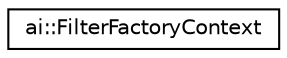 digraph "Graphical Class Hierarchy"
{
  edge [fontname="Helvetica",fontsize="10",labelfontname="Helvetica",labelfontsize="10"];
  node [fontname="Helvetica",fontsize="10",shape=record];
  rankdir="LR";
  Node1 [label="ai::FilterFactoryContext",height=0.2,width=0.4,color="black", fillcolor="white", style="filled",URL="$structai_1_1FilterFactoryContext.html"];
}

